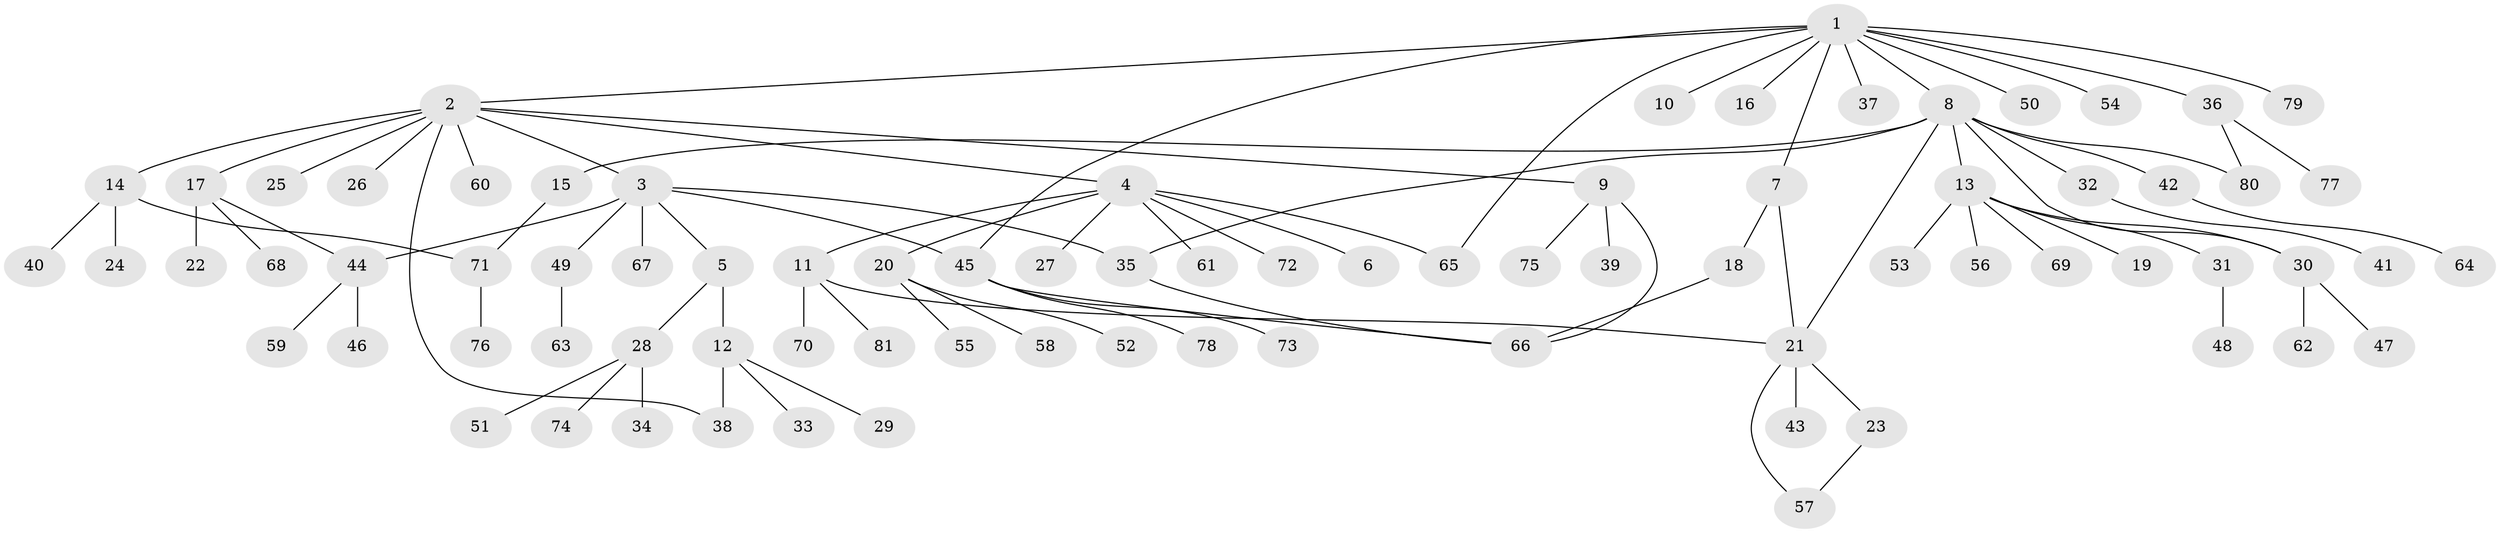 // coarse degree distribution, {11: 0.01694915254237288, 9: 0.01694915254237288, 7: 0.03389830508474576, 3: 0.1694915254237288, 1: 0.5932203389830508, 10: 0.01694915254237288, 4: 0.05084745762711865, 6: 0.01694915254237288, 2: 0.06779661016949153, 5: 0.01694915254237288}
// Generated by graph-tools (version 1.1) at 2025/41/03/06/25 10:41:50]
// undirected, 81 vertices, 94 edges
graph export_dot {
graph [start="1"]
  node [color=gray90,style=filled];
  1;
  2;
  3;
  4;
  5;
  6;
  7;
  8;
  9;
  10;
  11;
  12;
  13;
  14;
  15;
  16;
  17;
  18;
  19;
  20;
  21;
  22;
  23;
  24;
  25;
  26;
  27;
  28;
  29;
  30;
  31;
  32;
  33;
  34;
  35;
  36;
  37;
  38;
  39;
  40;
  41;
  42;
  43;
  44;
  45;
  46;
  47;
  48;
  49;
  50;
  51;
  52;
  53;
  54;
  55;
  56;
  57;
  58;
  59;
  60;
  61;
  62;
  63;
  64;
  65;
  66;
  67;
  68;
  69;
  70;
  71;
  72;
  73;
  74;
  75;
  76;
  77;
  78;
  79;
  80;
  81;
  1 -- 2;
  1 -- 7;
  1 -- 8;
  1 -- 10;
  1 -- 16;
  1 -- 36;
  1 -- 37;
  1 -- 45;
  1 -- 50;
  1 -- 54;
  1 -- 65;
  1 -- 79;
  2 -- 3;
  2 -- 4;
  2 -- 9;
  2 -- 14;
  2 -- 17;
  2 -- 25;
  2 -- 26;
  2 -- 38;
  2 -- 60;
  3 -- 5;
  3 -- 35;
  3 -- 44;
  3 -- 45;
  3 -- 49;
  3 -- 67;
  4 -- 6;
  4 -- 11;
  4 -- 20;
  4 -- 27;
  4 -- 61;
  4 -- 65;
  4 -- 72;
  5 -- 12;
  5 -- 28;
  7 -- 18;
  7 -- 21;
  8 -- 13;
  8 -- 15;
  8 -- 21;
  8 -- 30;
  8 -- 32;
  8 -- 35;
  8 -- 42;
  8 -- 80;
  9 -- 39;
  9 -- 66;
  9 -- 75;
  11 -- 21;
  11 -- 70;
  11 -- 81;
  12 -- 29;
  12 -- 33;
  12 -- 38;
  13 -- 19;
  13 -- 30;
  13 -- 31;
  13 -- 53;
  13 -- 56;
  13 -- 69;
  14 -- 24;
  14 -- 40;
  14 -- 71;
  15 -- 71;
  17 -- 22;
  17 -- 44;
  17 -- 68;
  18 -- 66;
  20 -- 52;
  20 -- 55;
  20 -- 58;
  21 -- 23;
  21 -- 43;
  21 -- 57;
  23 -- 57;
  28 -- 34;
  28 -- 51;
  28 -- 74;
  30 -- 47;
  30 -- 62;
  31 -- 48;
  32 -- 41;
  35 -- 66;
  36 -- 77;
  36 -- 80;
  42 -- 64;
  44 -- 46;
  44 -- 59;
  45 -- 66;
  45 -- 73;
  45 -- 78;
  49 -- 63;
  71 -- 76;
}
